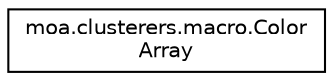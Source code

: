 digraph "Graphical Class Hierarchy"
{
 // LATEX_PDF_SIZE
  edge [fontname="Helvetica",fontsize="10",labelfontname="Helvetica",labelfontsize="10"];
  node [fontname="Helvetica",fontsize="10",shape=record];
  rankdir="LR";
  Node0 [label="moa.clusterers.macro.Color\lArray",height=0.2,width=0.4,color="black", fillcolor="white", style="filled",URL="$classmoa_1_1clusterers_1_1macro_1_1_color_array.html",tooltip=" "];
}

